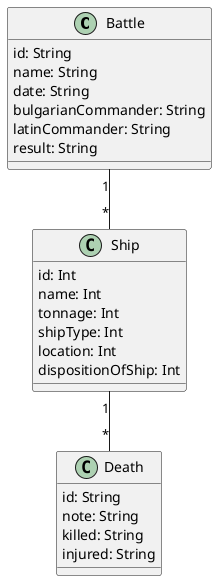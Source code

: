 @startuml "BattleDeath"


class Battle{
  id: String
  name: String
  date: String
  bulgarianCommander: String
  latinCommander: String
  result: String
}

class Ship{
  id: Int
  name: Int
  tonnage: Int
  shipType: Int
  location: Int
  dispositionOfShip: Int
}

class Death{
  id: String
  note: String
  killed: String
  injured: String
}



Battle "1" -- "*" Ship

Ship "1" -- "*" Death


@enduml